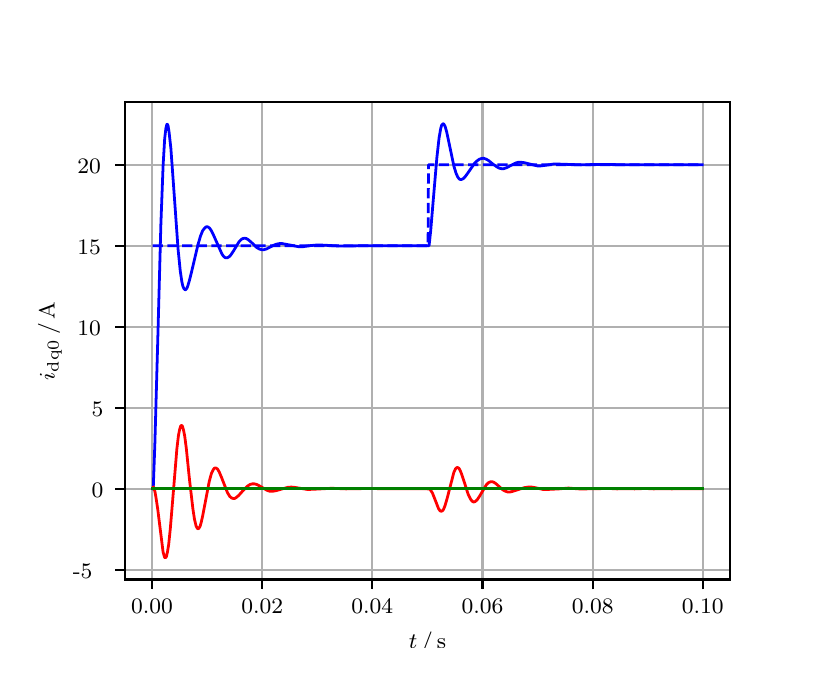 \begingroup%
\makeatletter%
\begin{pgfpicture}%
\pgfpathrectangle{\pgfpointorigin}{\pgfqpoint{3.9in}{3.1in}}%
\pgfusepath{use as bounding box, clip}%
\begin{pgfscope}%
\pgfsetbuttcap%
\pgfsetmiterjoin%
\definecolor{currentfill}{rgb}{1.0,1.0,1.0}%
\pgfsetfillcolor{currentfill}%
\pgfsetlinewidth{0.0pt}%
\definecolor{currentstroke}{rgb}{1.0,1.0,1.0}%
\pgfsetstrokecolor{currentstroke}%
\pgfsetdash{}{0pt}%
\pgfpathmoveto{\pgfqpoint{0.0in}{0.0in}}%
\pgfpathlineto{\pgfqpoint{3.9in}{0.0in}}%
\pgfpathlineto{\pgfqpoint{3.9in}{3.1in}}%
\pgfpathlineto{\pgfqpoint{0.0in}{3.1in}}%
\pgfpathclose%
\pgfusepath{fill}%
\end{pgfscope}%
\begin{pgfscope}%
\pgfsetbuttcap%
\pgfsetmiterjoin%
\definecolor{currentfill}{rgb}{1.0,1.0,1.0}%
\pgfsetfillcolor{currentfill}%
\pgfsetlinewidth{0.0pt}%
\definecolor{currentstroke}{rgb}{0.0,0.0,0.0}%
\pgfsetstrokecolor{currentstroke}%
\pgfsetstrokeopacity{0.0}%
\pgfsetdash{}{0pt}%
\pgfpathmoveto{\pgfqpoint{0.487in}{0.341in}}%
\pgfpathlineto{\pgfqpoint{3.51in}{0.341in}}%
\pgfpathlineto{\pgfqpoint{3.51in}{2.728in}}%
\pgfpathlineto{\pgfqpoint{0.487in}{2.728in}}%
\pgfpathclose%
\pgfusepath{fill}%
\end{pgfscope}%
\begin{pgfscope}%
\pgfpathrectangle{\pgfqpoint{0.487in}{0.341in}}{\pgfqpoint{3.022in}{2.387in}}%
\pgfusepath{clip}%
\pgfsetrectcap%
\pgfsetroundjoin%
\pgfsetlinewidth{0.803pt}%
\definecolor{currentstroke}{rgb}{0.69,0.69,0.69}%
\pgfsetstrokecolor{currentstroke}%
\pgfsetdash{}{0pt}%
\pgfpathmoveto{\pgfqpoint{0.622in}{0.341in}}%
\pgfpathlineto{\pgfqpoint{0.622in}{2.728in}}%
\pgfusepath{stroke}%
\end{pgfscope}%
\begin{pgfscope}%
\pgfsetbuttcap%
\pgfsetroundjoin%
\definecolor{currentfill}{rgb}{0.0,0.0,0.0}%
\pgfsetfillcolor{currentfill}%
\pgfsetlinewidth{0.803pt}%
\definecolor{currentstroke}{rgb}{0.0,0.0,0.0}%
\pgfsetstrokecolor{currentstroke}%
\pgfsetdash{}{0pt}%
\pgfsys@defobject{currentmarker}{\pgfqpoint{0.0in}{-0.049in}}{\pgfqpoint{0.0in}{0.0in}}{%
\pgfpathmoveto{\pgfqpoint{0.0in}{0.0in}}%
\pgfpathlineto{\pgfqpoint{0.0in}{-0.049in}}%
\pgfusepath{stroke,fill}%
}%
\begin{pgfscope}%
\pgfsys@transformshift{0.622in}{0.341in}%
\pgfsys@useobject{currentmarker}{}%
\end{pgfscope}%
\end{pgfscope}%
\begin{pgfscope}%
\definecolor{textcolor}{rgb}{0.0,0.0,0.0}%
\pgfsetstrokecolor{textcolor}%
\pgfsetfillcolor{textcolor}%
\pgftext[x=0.622in,y=0.244in,,top]{\color{textcolor}\rmfamily\fontsize{8.0}{9.6}\selectfont 0.00}%
\end{pgfscope}%
\begin{pgfscope}%
\pgfpathrectangle{\pgfqpoint{0.487in}{0.341in}}{\pgfqpoint{3.022in}{2.387in}}%
\pgfusepath{clip}%
\pgfsetrectcap%
\pgfsetroundjoin%
\pgfsetlinewidth{0.803pt}%
\definecolor{currentstroke}{rgb}{0.69,0.69,0.69}%
\pgfsetstrokecolor{currentstroke}%
\pgfsetdash{}{0pt}%
\pgfpathmoveto{\pgfqpoint{1.173in}{0.341in}}%
\pgfpathlineto{\pgfqpoint{1.173in}{2.728in}}%
\pgfusepath{stroke}%
\end{pgfscope}%
\begin{pgfscope}%
\pgfsetbuttcap%
\pgfsetroundjoin%
\definecolor{currentfill}{rgb}{0.0,0.0,0.0}%
\pgfsetfillcolor{currentfill}%
\pgfsetlinewidth{0.803pt}%
\definecolor{currentstroke}{rgb}{0.0,0.0,0.0}%
\pgfsetstrokecolor{currentstroke}%
\pgfsetdash{}{0pt}%
\pgfsys@defobject{currentmarker}{\pgfqpoint{0.0in}{-0.049in}}{\pgfqpoint{0.0in}{0.0in}}{%
\pgfpathmoveto{\pgfqpoint{0.0in}{0.0in}}%
\pgfpathlineto{\pgfqpoint{0.0in}{-0.049in}}%
\pgfusepath{stroke,fill}%
}%
\begin{pgfscope}%
\pgfsys@transformshift{1.173in}{0.341in}%
\pgfsys@useobject{currentmarker}{}%
\end{pgfscope}%
\end{pgfscope}%
\begin{pgfscope}%
\definecolor{textcolor}{rgb}{0.0,0.0,0.0}%
\pgfsetstrokecolor{textcolor}%
\pgfsetfillcolor{textcolor}%
\pgftext[x=1.173in,y=0.244in,,top]{\color{textcolor}\rmfamily\fontsize{8.0}{9.6}\selectfont 0.02}%
\end{pgfscope}%
\begin{pgfscope}%
\pgfpathrectangle{\pgfqpoint{0.487in}{0.341in}}{\pgfqpoint{3.022in}{2.387in}}%
\pgfusepath{clip}%
\pgfsetrectcap%
\pgfsetroundjoin%
\pgfsetlinewidth{0.803pt}%
\definecolor{currentstroke}{rgb}{0.69,0.69,0.69}%
\pgfsetstrokecolor{currentstroke}%
\pgfsetdash{}{0pt}%
\pgfpathmoveto{\pgfqpoint{1.723in}{0.341in}}%
\pgfpathlineto{\pgfqpoint{1.723in}{2.728in}}%
\pgfusepath{stroke}%
\end{pgfscope}%
\begin{pgfscope}%
\pgfsetbuttcap%
\pgfsetroundjoin%
\definecolor{currentfill}{rgb}{0.0,0.0,0.0}%
\pgfsetfillcolor{currentfill}%
\pgfsetlinewidth{0.803pt}%
\definecolor{currentstroke}{rgb}{0.0,0.0,0.0}%
\pgfsetstrokecolor{currentstroke}%
\pgfsetdash{}{0pt}%
\pgfsys@defobject{currentmarker}{\pgfqpoint{0.0in}{-0.049in}}{\pgfqpoint{0.0in}{0.0in}}{%
\pgfpathmoveto{\pgfqpoint{0.0in}{0.0in}}%
\pgfpathlineto{\pgfqpoint{0.0in}{-0.049in}}%
\pgfusepath{stroke,fill}%
}%
\begin{pgfscope}%
\pgfsys@transformshift{1.723in}{0.341in}%
\pgfsys@useobject{currentmarker}{}%
\end{pgfscope}%
\end{pgfscope}%
\begin{pgfscope}%
\definecolor{textcolor}{rgb}{0.0,0.0,0.0}%
\pgfsetstrokecolor{textcolor}%
\pgfsetfillcolor{textcolor}%
\pgftext[x=1.723in,y=0.244in,,top]{\color{textcolor}\rmfamily\fontsize{8.0}{9.6}\selectfont 0.04}%
\end{pgfscope}%
\begin{pgfscope}%
\pgfpathrectangle{\pgfqpoint{0.487in}{0.341in}}{\pgfqpoint{3.022in}{2.387in}}%
\pgfusepath{clip}%
\pgfsetrectcap%
\pgfsetroundjoin%
\pgfsetlinewidth{0.803pt}%
\definecolor{currentstroke}{rgb}{0.69,0.69,0.69}%
\pgfsetstrokecolor{currentstroke}%
\pgfsetdash{}{0pt}%
\pgfpathmoveto{\pgfqpoint{2.274in}{0.341in}}%
\pgfpathlineto{\pgfqpoint{2.274in}{2.728in}}%
\pgfusepath{stroke}%
\end{pgfscope}%
\begin{pgfscope}%
\pgfsetbuttcap%
\pgfsetroundjoin%
\definecolor{currentfill}{rgb}{0.0,0.0,0.0}%
\pgfsetfillcolor{currentfill}%
\pgfsetlinewidth{0.803pt}%
\definecolor{currentstroke}{rgb}{0.0,0.0,0.0}%
\pgfsetstrokecolor{currentstroke}%
\pgfsetdash{}{0pt}%
\pgfsys@defobject{currentmarker}{\pgfqpoint{0.0in}{-0.049in}}{\pgfqpoint{0.0in}{0.0in}}{%
\pgfpathmoveto{\pgfqpoint{0.0in}{0.0in}}%
\pgfpathlineto{\pgfqpoint{0.0in}{-0.049in}}%
\pgfusepath{stroke,fill}%
}%
\begin{pgfscope}%
\pgfsys@transformshift{2.274in}{0.341in}%
\pgfsys@useobject{currentmarker}{}%
\end{pgfscope}%
\end{pgfscope}%
\begin{pgfscope}%
\definecolor{textcolor}{rgb}{0.0,0.0,0.0}%
\pgfsetstrokecolor{textcolor}%
\pgfsetfillcolor{textcolor}%
\pgftext[x=2.274in,y=0.244in,,top]{\color{textcolor}\rmfamily\fontsize{8.0}{9.6}\selectfont 0.06}%
\end{pgfscope}%
\begin{pgfscope}%
\pgfpathrectangle{\pgfqpoint{0.487in}{0.341in}}{\pgfqpoint{3.022in}{2.387in}}%
\pgfusepath{clip}%
\pgfsetrectcap%
\pgfsetroundjoin%
\pgfsetlinewidth{0.803pt}%
\definecolor{currentstroke}{rgb}{0.69,0.69,0.69}%
\pgfsetstrokecolor{currentstroke}%
\pgfsetdash{}{0pt}%
\pgfpathmoveto{\pgfqpoint{2.825in}{0.341in}}%
\pgfpathlineto{\pgfqpoint{2.825in}{2.728in}}%
\pgfusepath{stroke}%
\end{pgfscope}%
\begin{pgfscope}%
\pgfsetbuttcap%
\pgfsetroundjoin%
\definecolor{currentfill}{rgb}{0.0,0.0,0.0}%
\pgfsetfillcolor{currentfill}%
\pgfsetlinewidth{0.803pt}%
\definecolor{currentstroke}{rgb}{0.0,0.0,0.0}%
\pgfsetstrokecolor{currentstroke}%
\pgfsetdash{}{0pt}%
\pgfsys@defobject{currentmarker}{\pgfqpoint{0.0in}{-0.049in}}{\pgfqpoint{0.0in}{0.0in}}{%
\pgfpathmoveto{\pgfqpoint{0.0in}{0.0in}}%
\pgfpathlineto{\pgfqpoint{0.0in}{-0.049in}}%
\pgfusepath{stroke,fill}%
}%
\begin{pgfscope}%
\pgfsys@transformshift{2.825in}{0.341in}%
\pgfsys@useobject{currentmarker}{}%
\end{pgfscope}%
\end{pgfscope}%
\begin{pgfscope}%
\definecolor{textcolor}{rgb}{0.0,0.0,0.0}%
\pgfsetstrokecolor{textcolor}%
\pgfsetfillcolor{textcolor}%
\pgftext[x=2.825in,y=0.244in,,top]{\color{textcolor}\rmfamily\fontsize{8.0}{9.6}\selectfont 0.08}%
\end{pgfscope}%
\begin{pgfscope}%
\pgfpathrectangle{\pgfqpoint{0.487in}{0.341in}}{\pgfqpoint{3.022in}{2.387in}}%
\pgfusepath{clip}%
\pgfsetrectcap%
\pgfsetroundjoin%
\pgfsetlinewidth{0.803pt}%
\definecolor{currentstroke}{rgb}{0.69,0.69,0.69}%
\pgfsetstrokecolor{currentstroke}%
\pgfsetdash{}{0pt}%
\pgfpathmoveto{\pgfqpoint{3.375in}{0.341in}}%
\pgfpathlineto{\pgfqpoint{3.375in}{2.728in}}%
\pgfusepath{stroke}%
\end{pgfscope}%
\begin{pgfscope}%
\pgfsetbuttcap%
\pgfsetroundjoin%
\definecolor{currentfill}{rgb}{0.0,0.0,0.0}%
\pgfsetfillcolor{currentfill}%
\pgfsetlinewidth{0.803pt}%
\definecolor{currentstroke}{rgb}{0.0,0.0,0.0}%
\pgfsetstrokecolor{currentstroke}%
\pgfsetdash{}{0pt}%
\pgfsys@defobject{currentmarker}{\pgfqpoint{0.0in}{-0.049in}}{\pgfqpoint{0.0in}{0.0in}}{%
\pgfpathmoveto{\pgfqpoint{0.0in}{0.0in}}%
\pgfpathlineto{\pgfqpoint{0.0in}{-0.049in}}%
\pgfusepath{stroke,fill}%
}%
\begin{pgfscope}%
\pgfsys@transformshift{3.375in}{0.341in}%
\pgfsys@useobject{currentmarker}{}%
\end{pgfscope}%
\end{pgfscope}%
\begin{pgfscope}%
\definecolor{textcolor}{rgb}{0.0,0.0,0.0}%
\pgfsetstrokecolor{textcolor}%
\pgfsetfillcolor{textcolor}%
\pgftext[x=3.375in,y=0.244in,,top]{\color{textcolor}\rmfamily\fontsize{8.0}{9.6}\selectfont 0.10}%
\end{pgfscope}%
\begin{pgfscope}%
\definecolor{textcolor}{rgb}{0.0,0.0,0.0}%
\pgfsetstrokecolor{textcolor}%
\pgfsetfillcolor{textcolor}%
\pgftext[x=1.999in,y=0.081in,,top]{\color{textcolor}\rmfamily\fontsize{8.0}{9.6}\selectfont \(\displaystyle t\,/\,\mathrm{s}\)}%
\end{pgfscope}%
\begin{pgfscope}%
\pgfpathrectangle{\pgfqpoint{0.487in}{0.341in}}{\pgfqpoint{3.022in}{2.387in}}%
\pgfusepath{clip}%
\pgfsetrectcap%
\pgfsetroundjoin%
\pgfsetlinewidth{0.803pt}%
\definecolor{currentstroke}{rgb}{0.69,0.69,0.69}%
\pgfsetstrokecolor{currentstroke}%
\pgfsetdash{}{0pt}%
\pgfpathmoveto{\pgfqpoint{0.487in}{0.39in}}%
\pgfpathlineto{\pgfqpoint{3.51in}{0.39in}}%
\pgfusepath{stroke}%
\end{pgfscope}%
\begin{pgfscope}%
\pgfsetbuttcap%
\pgfsetroundjoin%
\definecolor{currentfill}{rgb}{0.0,0.0,0.0}%
\pgfsetfillcolor{currentfill}%
\pgfsetlinewidth{0.803pt}%
\definecolor{currentstroke}{rgb}{0.0,0.0,0.0}%
\pgfsetstrokecolor{currentstroke}%
\pgfsetdash{}{0pt}%
\pgfsys@defobject{currentmarker}{\pgfqpoint{-0.049in}{0.0in}}{\pgfqpoint{-0.0in}{0.0in}}{%
\pgfpathmoveto{\pgfqpoint{-0.0in}{0.0in}}%
\pgfpathlineto{\pgfqpoint{-0.049in}{0.0in}}%
\pgfusepath{stroke,fill}%
}%
\begin{pgfscope}%
\pgfsys@transformshift{0.487in}{0.39in}%
\pgfsys@useobject{currentmarker}{}%
\end{pgfscope}%
\end{pgfscope}%
\begin{pgfscope}%
\definecolor{textcolor}{rgb}{0.0,0.0,0.0}%
\pgfsetstrokecolor{textcolor}%
\pgfsetfillcolor{textcolor}%
\pgftext[x=0.226in, y=0.348in, left, base]{\color{textcolor}\rmfamily\fontsize{8.0}{9.6}\selectfont −5}%
\end{pgfscope}%
\begin{pgfscope}%
\pgfpathrectangle{\pgfqpoint{0.487in}{0.341in}}{\pgfqpoint{3.022in}{2.387in}}%
\pgfusepath{clip}%
\pgfsetrectcap%
\pgfsetroundjoin%
\pgfsetlinewidth{0.803pt}%
\definecolor{currentstroke}{rgb}{0.69,0.69,0.69}%
\pgfsetstrokecolor{currentstroke}%
\pgfsetdash{}{0pt}%
\pgfpathmoveto{\pgfqpoint{0.487in}{0.795in}}%
\pgfpathlineto{\pgfqpoint{3.51in}{0.795in}}%
\pgfusepath{stroke}%
\end{pgfscope}%
\begin{pgfscope}%
\pgfsetbuttcap%
\pgfsetroundjoin%
\definecolor{currentfill}{rgb}{0.0,0.0,0.0}%
\pgfsetfillcolor{currentfill}%
\pgfsetlinewidth{0.803pt}%
\definecolor{currentstroke}{rgb}{0.0,0.0,0.0}%
\pgfsetstrokecolor{currentstroke}%
\pgfsetdash{}{0pt}%
\pgfsys@defobject{currentmarker}{\pgfqpoint{-0.049in}{0.0in}}{\pgfqpoint{-0.0in}{0.0in}}{%
\pgfpathmoveto{\pgfqpoint{-0.0in}{0.0in}}%
\pgfpathlineto{\pgfqpoint{-0.049in}{0.0in}}%
\pgfusepath{stroke,fill}%
}%
\begin{pgfscope}%
\pgfsys@transformshift{0.487in}{0.795in}%
\pgfsys@useobject{currentmarker}{}%
\end{pgfscope}%
\end{pgfscope}%
\begin{pgfscope}%
\definecolor{textcolor}{rgb}{0.0,0.0,0.0}%
\pgfsetstrokecolor{textcolor}%
\pgfsetfillcolor{textcolor}%
\pgftext[x=0.32in, y=0.753in, left, base]{\color{textcolor}\rmfamily\fontsize{8.0}{9.6}\selectfont 0}%
\end{pgfscope}%
\begin{pgfscope}%
\pgfpathrectangle{\pgfqpoint{0.487in}{0.341in}}{\pgfqpoint{3.022in}{2.387in}}%
\pgfusepath{clip}%
\pgfsetrectcap%
\pgfsetroundjoin%
\pgfsetlinewidth{0.803pt}%
\definecolor{currentstroke}{rgb}{0.69,0.69,0.69}%
\pgfsetstrokecolor{currentstroke}%
\pgfsetdash{}{0pt}%
\pgfpathmoveto{\pgfqpoint{0.487in}{1.2in}}%
\pgfpathlineto{\pgfqpoint{3.51in}{1.2in}}%
\pgfusepath{stroke}%
\end{pgfscope}%
\begin{pgfscope}%
\pgfsetbuttcap%
\pgfsetroundjoin%
\definecolor{currentfill}{rgb}{0.0,0.0,0.0}%
\pgfsetfillcolor{currentfill}%
\pgfsetlinewidth{0.803pt}%
\definecolor{currentstroke}{rgb}{0.0,0.0,0.0}%
\pgfsetstrokecolor{currentstroke}%
\pgfsetdash{}{0pt}%
\pgfsys@defobject{currentmarker}{\pgfqpoint{-0.049in}{0.0in}}{\pgfqpoint{-0.0in}{0.0in}}{%
\pgfpathmoveto{\pgfqpoint{-0.0in}{0.0in}}%
\pgfpathlineto{\pgfqpoint{-0.049in}{0.0in}}%
\pgfusepath{stroke,fill}%
}%
\begin{pgfscope}%
\pgfsys@transformshift{0.487in}{1.2in}%
\pgfsys@useobject{currentmarker}{}%
\end{pgfscope}%
\end{pgfscope}%
\begin{pgfscope}%
\definecolor{textcolor}{rgb}{0.0,0.0,0.0}%
\pgfsetstrokecolor{textcolor}%
\pgfsetfillcolor{textcolor}%
\pgftext[x=0.32in, y=1.158in, left, base]{\color{textcolor}\rmfamily\fontsize{8.0}{9.6}\selectfont 5}%
\end{pgfscope}%
\begin{pgfscope}%
\pgfpathrectangle{\pgfqpoint{0.487in}{0.341in}}{\pgfqpoint{3.022in}{2.387in}}%
\pgfusepath{clip}%
\pgfsetrectcap%
\pgfsetroundjoin%
\pgfsetlinewidth{0.803pt}%
\definecolor{currentstroke}{rgb}{0.69,0.69,0.69}%
\pgfsetstrokecolor{currentstroke}%
\pgfsetdash{}{0pt}%
\pgfpathmoveto{\pgfqpoint{0.487in}{1.605in}}%
\pgfpathlineto{\pgfqpoint{3.51in}{1.605in}}%
\pgfusepath{stroke}%
\end{pgfscope}%
\begin{pgfscope}%
\pgfsetbuttcap%
\pgfsetroundjoin%
\definecolor{currentfill}{rgb}{0.0,0.0,0.0}%
\pgfsetfillcolor{currentfill}%
\pgfsetlinewidth{0.803pt}%
\definecolor{currentstroke}{rgb}{0.0,0.0,0.0}%
\pgfsetstrokecolor{currentstroke}%
\pgfsetdash{}{0pt}%
\pgfsys@defobject{currentmarker}{\pgfqpoint{-0.049in}{0.0in}}{\pgfqpoint{-0.0in}{0.0in}}{%
\pgfpathmoveto{\pgfqpoint{-0.0in}{0.0in}}%
\pgfpathlineto{\pgfqpoint{-0.049in}{0.0in}}%
\pgfusepath{stroke,fill}%
}%
\begin{pgfscope}%
\pgfsys@transformshift{0.487in}{1.605in}%
\pgfsys@useobject{currentmarker}{}%
\end{pgfscope}%
\end{pgfscope}%
\begin{pgfscope}%
\definecolor{textcolor}{rgb}{0.0,0.0,0.0}%
\pgfsetstrokecolor{textcolor}%
\pgfsetfillcolor{textcolor}%
\pgftext[x=0.249in, y=1.563in, left, base]{\color{textcolor}\rmfamily\fontsize{8.0}{9.6}\selectfont 10}%
\end{pgfscope}%
\begin{pgfscope}%
\pgfpathrectangle{\pgfqpoint{0.487in}{0.341in}}{\pgfqpoint{3.022in}{2.387in}}%
\pgfusepath{clip}%
\pgfsetrectcap%
\pgfsetroundjoin%
\pgfsetlinewidth{0.803pt}%
\definecolor{currentstroke}{rgb}{0.69,0.69,0.69}%
\pgfsetstrokecolor{currentstroke}%
\pgfsetdash{}{0pt}%
\pgfpathmoveto{\pgfqpoint{0.487in}{2.01in}}%
\pgfpathlineto{\pgfqpoint{3.51in}{2.01in}}%
\pgfusepath{stroke}%
\end{pgfscope}%
\begin{pgfscope}%
\pgfsetbuttcap%
\pgfsetroundjoin%
\definecolor{currentfill}{rgb}{0.0,0.0,0.0}%
\pgfsetfillcolor{currentfill}%
\pgfsetlinewidth{0.803pt}%
\definecolor{currentstroke}{rgb}{0.0,0.0,0.0}%
\pgfsetstrokecolor{currentstroke}%
\pgfsetdash{}{0pt}%
\pgfsys@defobject{currentmarker}{\pgfqpoint{-0.049in}{0.0in}}{\pgfqpoint{-0.0in}{0.0in}}{%
\pgfpathmoveto{\pgfqpoint{-0.0in}{0.0in}}%
\pgfpathlineto{\pgfqpoint{-0.049in}{0.0in}}%
\pgfusepath{stroke,fill}%
}%
\begin{pgfscope}%
\pgfsys@transformshift{0.487in}{2.01in}%
\pgfsys@useobject{currentmarker}{}%
\end{pgfscope}%
\end{pgfscope}%
\begin{pgfscope}%
\definecolor{textcolor}{rgb}{0.0,0.0,0.0}%
\pgfsetstrokecolor{textcolor}%
\pgfsetfillcolor{textcolor}%
\pgftext[x=0.249in, y=1.968in, left, base]{\color{textcolor}\rmfamily\fontsize{8.0}{9.6}\selectfont 15}%
\end{pgfscope}%
\begin{pgfscope}%
\pgfpathrectangle{\pgfqpoint{0.487in}{0.341in}}{\pgfqpoint{3.022in}{2.387in}}%
\pgfusepath{clip}%
\pgfsetrectcap%
\pgfsetroundjoin%
\pgfsetlinewidth{0.803pt}%
\definecolor{currentstroke}{rgb}{0.69,0.69,0.69}%
\pgfsetstrokecolor{currentstroke}%
\pgfsetdash{}{0pt}%
\pgfpathmoveto{\pgfqpoint{0.487in}{2.415in}}%
\pgfpathlineto{\pgfqpoint{3.51in}{2.415in}}%
\pgfusepath{stroke}%
\end{pgfscope}%
\begin{pgfscope}%
\pgfsetbuttcap%
\pgfsetroundjoin%
\definecolor{currentfill}{rgb}{0.0,0.0,0.0}%
\pgfsetfillcolor{currentfill}%
\pgfsetlinewidth{0.803pt}%
\definecolor{currentstroke}{rgb}{0.0,0.0,0.0}%
\pgfsetstrokecolor{currentstroke}%
\pgfsetdash{}{0pt}%
\pgfsys@defobject{currentmarker}{\pgfqpoint{-0.049in}{0.0in}}{\pgfqpoint{-0.0in}{0.0in}}{%
\pgfpathmoveto{\pgfqpoint{-0.0in}{0.0in}}%
\pgfpathlineto{\pgfqpoint{-0.049in}{0.0in}}%
\pgfusepath{stroke,fill}%
}%
\begin{pgfscope}%
\pgfsys@transformshift{0.487in}{2.415in}%
\pgfsys@useobject{currentmarker}{}%
\end{pgfscope}%
\end{pgfscope}%
\begin{pgfscope}%
\definecolor{textcolor}{rgb}{0.0,0.0,0.0}%
\pgfsetstrokecolor{textcolor}%
\pgfsetfillcolor{textcolor}%
\pgftext[x=0.249in, y=2.373in, left, base]{\color{textcolor}\rmfamily\fontsize{8.0}{9.6}\selectfont 20}%
\end{pgfscope}%
\begin{pgfscope}%
\definecolor{textcolor}{rgb}{0.0,0.0,0.0}%
\pgfsetstrokecolor{textcolor}%
\pgfsetfillcolor{textcolor}%
\pgftext[x=0.171in,y=1.534in,,bottom,rotate=90.0]{\color{textcolor}\rmfamily\fontsize{8.0}{9.6}\selectfont \(\displaystyle i_{\mathrm{dq0}}\,/\,\mathrm{A}\)}%
\end{pgfscope}%
\begin{pgfscope}%
\pgfpathrectangle{\pgfqpoint{0.487in}{0.341in}}{\pgfqpoint{3.022in}{2.387in}}%
\pgfusepath{clip}%
\pgfsetrectcap%
\pgfsetroundjoin%
\pgfsetlinewidth{1.004pt}%
\definecolor{currentstroke}{rgb}{0.0,0.0,1.0}%
\pgfsetstrokecolor{currentstroke}%
\pgfsetdash{}{0pt}%
\pgfpathmoveto{\pgfqpoint{0.625in}{0.795in}}%
\pgfpathlineto{\pgfqpoint{0.628in}{0.8in}}%
\pgfpathlineto{\pgfqpoint{0.636in}{1.022in}}%
\pgfpathlineto{\pgfqpoint{0.65in}{1.522in}}%
\pgfpathlineto{\pgfqpoint{0.666in}{2.117in}}%
\pgfpathlineto{\pgfqpoint{0.677in}{2.408in}}%
\pgfpathlineto{\pgfqpoint{0.685in}{2.545in}}%
\pgfpathlineto{\pgfqpoint{0.691in}{2.596in}}%
\pgfpathlineto{\pgfqpoint{0.696in}{2.617in}}%
\pgfpathlineto{\pgfqpoint{0.699in}{2.616in}}%
\pgfpathlineto{\pgfqpoint{0.702in}{2.609in}}%
\pgfpathlineto{\pgfqpoint{0.707in}{2.578in}}%
\pgfpathlineto{\pgfqpoint{0.716in}{2.496in}}%
\pgfpathlineto{\pgfqpoint{0.727in}{2.344in}}%
\pgfpathlineto{\pgfqpoint{0.752in}{1.992in}}%
\pgfpathlineto{\pgfqpoint{0.763in}{1.883in}}%
\pgfpathlineto{\pgfqpoint{0.771in}{1.829in}}%
\pgfpathlineto{\pgfqpoint{0.776in}{1.807in}}%
\pgfpathlineto{\pgfqpoint{0.782in}{1.794in}}%
\pgfpathlineto{\pgfqpoint{0.787in}{1.79in}}%
\pgfpathlineto{\pgfqpoint{0.79in}{1.79in}}%
\pgfpathlineto{\pgfqpoint{0.796in}{1.797in}}%
\pgfpathlineto{\pgfqpoint{0.801in}{1.81in}}%
\pgfpathlineto{\pgfqpoint{0.809in}{1.837in}}%
\pgfpathlineto{\pgfqpoint{0.823in}{1.894in}}%
\pgfpathlineto{\pgfqpoint{0.851in}{2.013in}}%
\pgfpathlineto{\pgfqpoint{0.864in}{2.058in}}%
\pgfpathlineto{\pgfqpoint{0.875in}{2.085in}}%
\pgfpathlineto{\pgfqpoint{0.884in}{2.097in}}%
\pgfpathlineto{\pgfqpoint{0.892in}{2.104in}}%
\pgfpathlineto{\pgfqpoint{0.897in}{2.105in}}%
\pgfpathlineto{\pgfqpoint{0.903in}{2.103in}}%
\pgfpathlineto{\pgfqpoint{0.911in}{2.096in}}%
\pgfpathlineto{\pgfqpoint{0.919in}{2.084in}}%
\pgfpathlineto{\pgfqpoint{0.93in}{2.061in}}%
\pgfpathlineto{\pgfqpoint{0.972in}{1.967in}}%
\pgfpathlineto{\pgfqpoint{0.98in}{1.956in}}%
\pgfpathlineto{\pgfqpoint{0.988in}{1.95in}}%
\pgfpathlineto{\pgfqpoint{0.994in}{1.949in}}%
\pgfpathlineto{\pgfqpoint{0.999in}{1.95in}}%
\pgfpathlineto{\pgfqpoint{1.008in}{1.955in}}%
\pgfpathlineto{\pgfqpoint{1.016in}{1.964in}}%
\pgfpathlineto{\pgfqpoint{1.03in}{1.985in}}%
\pgfpathlineto{\pgfqpoint{1.057in}{2.03in}}%
\pgfpathlineto{\pgfqpoint{1.068in}{2.041in}}%
\pgfpathlineto{\pgfqpoint{1.076in}{2.046in}}%
\pgfpathlineto{\pgfqpoint{1.085in}{2.047in}}%
\pgfpathlineto{\pgfqpoint{1.093in}{2.046in}}%
\pgfpathlineto{\pgfqpoint{1.104in}{2.039in}}%
\pgfpathlineto{\pgfqpoint{1.118in}{2.027in}}%
\pgfpathlineto{\pgfqpoint{1.145in}{2.001in}}%
\pgfpathlineto{\pgfqpoint{1.159in}{1.993in}}%
\pgfpathlineto{\pgfqpoint{1.17in}{1.99in}}%
\pgfpathlineto{\pgfqpoint{1.181in}{1.99in}}%
\pgfpathlineto{\pgfqpoint{1.195in}{1.994in}}%
\pgfpathlineto{\pgfqpoint{1.214in}{2.004in}}%
\pgfpathlineto{\pgfqpoint{1.239in}{2.016in}}%
\pgfpathlineto{\pgfqpoint{1.255in}{2.02in}}%
\pgfpathlineto{\pgfqpoint{1.269in}{2.021in}}%
\pgfpathlineto{\pgfqpoint{1.286in}{2.018in}}%
\pgfpathlineto{\pgfqpoint{1.354in}{2.005in}}%
\pgfpathlineto{\pgfqpoint{1.377in}{2.005in}}%
\pgfpathlineto{\pgfqpoint{1.41in}{2.01in}}%
\pgfpathlineto{\pgfqpoint{1.443in}{2.013in}}%
\pgfpathlineto{\pgfqpoint{1.47in}{2.013in}}%
\pgfpathlineto{\pgfqpoint{1.561in}{2.008in}}%
\pgfpathlineto{\pgfqpoint{1.715in}{2.01in}}%
\pgfpathlineto{\pgfqpoint{1.795in}{2.01in}}%
\pgfpathlineto{\pgfqpoint{1.889in}{2.01in}}%
\pgfpathlineto{\pgfqpoint{2.007in}{2.01in}}%
\pgfpathlineto{\pgfqpoint{2.015in}{2.084in}}%
\pgfpathlineto{\pgfqpoint{2.029in}{2.251in}}%
\pgfpathlineto{\pgfqpoint{2.046in}{2.451in}}%
\pgfpathlineto{\pgfqpoint{2.057in}{2.549in}}%
\pgfpathlineto{\pgfqpoint{2.065in}{2.595in}}%
\pgfpathlineto{\pgfqpoint{2.07in}{2.613in}}%
\pgfpathlineto{\pgfqpoint{2.076in}{2.619in}}%
\pgfpathlineto{\pgfqpoint{2.079in}{2.619in}}%
\pgfpathlineto{\pgfqpoint{2.081in}{2.617in}}%
\pgfpathlineto{\pgfqpoint{2.087in}{2.607in}}%
\pgfpathlineto{\pgfqpoint{2.095in}{2.579in}}%
\pgfpathlineto{\pgfqpoint{2.106in}{2.527in}}%
\pgfpathlineto{\pgfqpoint{2.131in}{2.408in}}%
\pgfpathlineto{\pgfqpoint{2.142in}{2.372in}}%
\pgfpathlineto{\pgfqpoint{2.15in}{2.354in}}%
\pgfpathlineto{\pgfqpoint{2.158in}{2.343in}}%
\pgfpathlineto{\pgfqpoint{2.164in}{2.341in}}%
\pgfpathlineto{\pgfqpoint{2.169in}{2.341in}}%
\pgfpathlineto{\pgfqpoint{2.178in}{2.345in}}%
\pgfpathlineto{\pgfqpoint{2.186in}{2.353in}}%
\pgfpathlineto{\pgfqpoint{2.2in}{2.372in}}%
\pgfpathlineto{\pgfqpoint{2.233in}{2.42in}}%
\pgfpathlineto{\pgfqpoint{2.247in}{2.434in}}%
\pgfpathlineto{\pgfqpoint{2.258in}{2.442in}}%
\pgfpathlineto{\pgfqpoint{2.269in}{2.446in}}%
\pgfpathlineto{\pgfqpoint{2.28in}{2.447in}}%
\pgfpathlineto{\pgfqpoint{2.291in}{2.443in}}%
\pgfpathlineto{\pgfqpoint{2.304in}{2.436in}}%
\pgfpathlineto{\pgfqpoint{2.326in}{2.418in}}%
\pgfpathlineto{\pgfqpoint{2.346in}{2.404in}}%
\pgfpathlineto{\pgfqpoint{2.359in}{2.397in}}%
\pgfpathlineto{\pgfqpoint{2.37in}{2.395in}}%
\pgfpathlineto{\pgfqpoint{2.381in}{2.395in}}%
\pgfpathlineto{\pgfqpoint{2.395in}{2.4in}}%
\pgfpathlineto{\pgfqpoint{2.414in}{2.41in}}%
\pgfpathlineto{\pgfqpoint{2.439in}{2.423in}}%
\pgfpathlineto{\pgfqpoint{2.453in}{2.427in}}%
\pgfpathlineto{\pgfqpoint{2.467in}{2.427in}}%
\pgfpathlineto{\pgfqpoint{2.483in}{2.425in}}%
\pgfpathlineto{\pgfqpoint{2.547in}{2.409in}}%
\pgfpathlineto{\pgfqpoint{2.566in}{2.409in}}%
\pgfpathlineto{\pgfqpoint{2.591in}{2.412in}}%
\pgfpathlineto{\pgfqpoint{2.629in}{2.418in}}%
\pgfpathlineto{\pgfqpoint{2.654in}{2.418in}}%
\pgfpathlineto{\pgfqpoint{2.767in}{2.414in}}%
\pgfpathlineto{\pgfqpoint{2.844in}{2.416in}}%
\pgfpathlineto{\pgfqpoint{2.957in}{2.415in}}%
\pgfpathlineto{\pgfqpoint{3.05in}{2.415in}}%
\pgfpathlineto{\pgfqpoint{3.373in}{2.415in}}%
\pgfpathlineto{\pgfqpoint{3.373in}{2.415in}}%
\pgfusepath{stroke}%
\end{pgfscope}%
\begin{pgfscope}%
\pgfpathrectangle{\pgfqpoint{0.487in}{0.341in}}{\pgfqpoint{3.022in}{2.387in}}%
\pgfusepath{clip}%
\pgfsetrectcap%
\pgfsetroundjoin%
\pgfsetlinewidth{1.004pt}%
\definecolor{currentstroke}{rgb}{1.0,0.0,0.0}%
\pgfsetstrokecolor{currentstroke}%
\pgfsetdash{}{0pt}%
\pgfpathmoveto{\pgfqpoint{0.625in}{0.795in}}%
\pgfpathlineto{\pgfqpoint{0.628in}{0.804in}}%
\pgfpathlineto{\pgfqpoint{0.63in}{0.8in}}%
\pgfpathlineto{\pgfqpoint{0.636in}{0.782in}}%
\pgfpathlineto{\pgfqpoint{0.641in}{0.754in}}%
\pgfpathlineto{\pgfqpoint{0.65in}{0.695in}}%
\pgfpathlineto{\pgfqpoint{0.677in}{0.478in}}%
\pgfpathlineto{\pgfqpoint{0.683in}{0.457in}}%
\pgfpathlineto{\pgfqpoint{0.685in}{0.451in}}%
\pgfpathlineto{\pgfqpoint{0.688in}{0.45in}}%
\pgfpathlineto{\pgfqpoint{0.691in}{0.451in}}%
\pgfpathlineto{\pgfqpoint{0.694in}{0.457in}}%
\pgfpathlineto{\pgfqpoint{0.699in}{0.479in}}%
\pgfpathlineto{\pgfqpoint{0.705in}{0.516in}}%
\pgfpathlineto{\pgfqpoint{0.713in}{0.593in}}%
\pgfpathlineto{\pgfqpoint{0.727in}{0.762in}}%
\pgfpathlineto{\pgfqpoint{0.746in}{0.994in}}%
\pgfpathlineto{\pgfqpoint{0.754in}{1.062in}}%
\pgfpathlineto{\pgfqpoint{0.76in}{1.092in}}%
\pgfpathlineto{\pgfqpoint{0.765in}{1.108in}}%
\pgfpathlineto{\pgfqpoint{0.768in}{1.111in}}%
\pgfpathlineto{\pgfqpoint{0.771in}{1.111in}}%
\pgfpathlineto{\pgfqpoint{0.774in}{1.106in}}%
\pgfpathlineto{\pgfqpoint{0.779in}{1.089in}}%
\pgfpathlineto{\pgfqpoint{0.785in}{1.059in}}%
\pgfpathlineto{\pgfqpoint{0.793in}{0.998in}}%
\pgfpathlineto{\pgfqpoint{0.809in}{0.841in}}%
\pgfpathlineto{\pgfqpoint{0.826in}{0.695in}}%
\pgfpathlineto{\pgfqpoint{0.834in}{0.642in}}%
\pgfpathlineto{\pgfqpoint{0.842in}{0.609in}}%
\pgfpathlineto{\pgfqpoint{0.848in}{0.597in}}%
\pgfpathlineto{\pgfqpoint{0.851in}{0.595in}}%
\pgfpathlineto{\pgfqpoint{0.853in}{0.595in}}%
\pgfpathlineto{\pgfqpoint{0.856in}{0.597in}}%
\pgfpathlineto{\pgfqpoint{0.862in}{0.607in}}%
\pgfpathlineto{\pgfqpoint{0.867in}{0.624in}}%
\pgfpathlineto{\pgfqpoint{0.875in}{0.659in}}%
\pgfpathlineto{\pgfqpoint{0.892in}{0.748in}}%
\pgfpathlineto{\pgfqpoint{0.908in}{0.832in}}%
\pgfpathlineto{\pgfqpoint{0.919in}{0.872in}}%
\pgfpathlineto{\pgfqpoint{0.928in}{0.89in}}%
\pgfpathlineto{\pgfqpoint{0.933in}{0.897in}}%
\pgfpathlineto{\pgfqpoint{0.939in}{0.899in}}%
\pgfpathlineto{\pgfqpoint{0.944in}{0.897in}}%
\pgfpathlineto{\pgfqpoint{0.95in}{0.892in}}%
\pgfpathlineto{\pgfqpoint{0.958in}{0.878in}}%
\pgfpathlineto{\pgfqpoint{0.969in}{0.852in}}%
\pgfpathlineto{\pgfqpoint{0.999in}{0.775in}}%
\pgfpathlineto{\pgfqpoint{1.01in}{0.757in}}%
\pgfpathlineto{\pgfqpoint{1.019in}{0.749in}}%
\pgfpathlineto{\pgfqpoint{1.027in}{0.746in}}%
\pgfpathlineto{\pgfqpoint{1.035in}{0.746in}}%
\pgfpathlineto{\pgfqpoint{1.043in}{0.751in}}%
\pgfpathlineto{\pgfqpoint{1.054in}{0.76in}}%
\pgfpathlineto{\pgfqpoint{1.079in}{0.788in}}%
\pgfpathlineto{\pgfqpoint{1.098in}{0.807in}}%
\pgfpathlineto{\pgfqpoint{1.112in}{0.816in}}%
\pgfpathlineto{\pgfqpoint{1.123in}{0.819in}}%
\pgfpathlineto{\pgfqpoint{1.134in}{0.819in}}%
\pgfpathlineto{\pgfqpoint{1.145in}{0.816in}}%
\pgfpathlineto{\pgfqpoint{1.159in}{0.809in}}%
\pgfpathlineto{\pgfqpoint{1.198in}{0.786in}}%
\pgfpathlineto{\pgfqpoint{1.211in}{0.782in}}%
\pgfpathlineto{\pgfqpoint{1.225in}{0.782in}}%
\pgfpathlineto{\pgfqpoint{1.242in}{0.785in}}%
\pgfpathlineto{\pgfqpoint{1.277in}{0.795in}}%
\pgfpathlineto{\pgfqpoint{1.302in}{0.802in}}%
\pgfpathlineto{\pgfqpoint{1.319in}{0.803in}}%
\pgfpathlineto{\pgfqpoint{1.338in}{0.801in}}%
\pgfpathlineto{\pgfqpoint{1.399in}{0.791in}}%
\pgfpathlineto{\pgfqpoint{1.429in}{0.792in}}%
\pgfpathlineto{\pgfqpoint{1.52in}{0.797in}}%
\pgfpathlineto{\pgfqpoint{1.591in}{0.794in}}%
\pgfpathlineto{\pgfqpoint{1.71in}{0.796in}}%
\pgfpathlineto{\pgfqpoint{1.765in}{0.795in}}%
\pgfpathlineto{\pgfqpoint{1.812in}{0.795in}}%
\pgfpathlineto{\pgfqpoint{1.845in}{0.795in}}%
\pgfpathlineto{\pgfqpoint{1.897in}{0.795in}}%
\pgfpathlineto{\pgfqpoint{1.941in}{0.795in}}%
\pgfpathlineto{\pgfqpoint{1.99in}{0.795in}}%
\pgfpathlineto{\pgfqpoint{2.01in}{0.793in}}%
\pgfpathlineto{\pgfqpoint{2.015in}{0.787in}}%
\pgfpathlineto{\pgfqpoint{2.024in}{0.773in}}%
\pgfpathlineto{\pgfqpoint{2.035in}{0.745in}}%
\pgfpathlineto{\pgfqpoint{2.054in}{0.696in}}%
\pgfpathlineto{\pgfqpoint{2.062in}{0.684in}}%
\pgfpathlineto{\pgfqpoint{2.068in}{0.682in}}%
\pgfpathlineto{\pgfqpoint{2.073in}{0.684in}}%
\pgfpathlineto{\pgfqpoint{2.079in}{0.691in}}%
\pgfpathlineto{\pgfqpoint{2.087in}{0.711in}}%
\pgfpathlineto{\pgfqpoint{2.098in}{0.749in}}%
\pgfpathlineto{\pgfqpoint{2.131in}{0.877in}}%
\pgfpathlineto{\pgfqpoint{2.139in}{0.894in}}%
\pgfpathlineto{\pgfqpoint{2.145in}{0.9in}}%
\pgfpathlineto{\pgfqpoint{2.15in}{0.901in}}%
\pgfpathlineto{\pgfqpoint{2.156in}{0.897in}}%
\pgfpathlineto{\pgfqpoint{2.161in}{0.889in}}%
\pgfpathlineto{\pgfqpoint{2.169in}{0.87in}}%
\pgfpathlineto{\pgfqpoint{2.183in}{0.828in}}%
\pgfpathlineto{\pgfqpoint{2.202in}{0.768in}}%
\pgfpathlineto{\pgfqpoint{2.214in}{0.743in}}%
\pgfpathlineto{\pgfqpoint{2.222in}{0.733in}}%
\pgfpathlineto{\pgfqpoint{2.227in}{0.729in}}%
\pgfpathlineto{\pgfqpoint{2.233in}{0.729in}}%
\pgfpathlineto{\pgfqpoint{2.238in}{0.731in}}%
\pgfpathlineto{\pgfqpoint{2.247in}{0.739in}}%
\pgfpathlineto{\pgfqpoint{2.258in}{0.755in}}%
\pgfpathlineto{\pgfqpoint{2.293in}{0.814in}}%
\pgfpathlineto{\pgfqpoint{2.304in}{0.825in}}%
\pgfpathlineto{\pgfqpoint{2.313in}{0.829in}}%
\pgfpathlineto{\pgfqpoint{2.321in}{0.83in}}%
\pgfpathlineto{\pgfqpoint{2.329in}{0.828in}}%
\pgfpathlineto{\pgfqpoint{2.34in}{0.821in}}%
\pgfpathlineto{\pgfqpoint{2.357in}{0.806in}}%
\pgfpathlineto{\pgfqpoint{2.376in}{0.789in}}%
\pgfpathlineto{\pgfqpoint{2.387in}{0.783in}}%
\pgfpathlineto{\pgfqpoint{2.398in}{0.779in}}%
\pgfpathlineto{\pgfqpoint{2.409in}{0.778in}}%
\pgfpathlineto{\pgfqpoint{2.423in}{0.781in}}%
\pgfpathlineto{\pgfqpoint{2.448in}{0.789in}}%
\pgfpathlineto{\pgfqpoint{2.483in}{0.8in}}%
\pgfpathlineto{\pgfqpoint{2.503in}{0.803in}}%
\pgfpathlineto{\pgfqpoint{2.519in}{0.803in}}%
\pgfpathlineto{\pgfqpoint{2.538in}{0.8in}}%
\pgfpathlineto{\pgfqpoint{2.577in}{0.791in}}%
\pgfpathlineto{\pgfqpoint{2.599in}{0.791in}}%
\pgfpathlineto{\pgfqpoint{2.657in}{0.794in}}%
\pgfpathlineto{\pgfqpoint{2.704in}{0.798in}}%
\pgfpathlineto{\pgfqpoint{2.728in}{0.796in}}%
\pgfpathlineto{\pgfqpoint{2.756in}{0.794in}}%
\pgfpathlineto{\pgfqpoint{2.794in}{0.794in}}%
\pgfpathlineto{\pgfqpoint{2.907in}{0.796in}}%
\pgfpathlineto{\pgfqpoint{2.946in}{0.794in}}%
\pgfpathlineto{\pgfqpoint{3.004in}{0.795in}}%
\pgfpathlineto{\pgfqpoint{3.034in}{0.794in}}%
\pgfpathlineto{\pgfqpoint{3.089in}{0.796in}}%
\pgfpathlineto{\pgfqpoint{3.13in}{0.794in}}%
\pgfpathlineto{\pgfqpoint{3.183in}{0.795in}}%
\pgfpathlineto{\pgfqpoint{3.221in}{0.794in}}%
\pgfpathlineto{\pgfqpoint{3.271in}{0.795in}}%
\pgfpathlineto{\pgfqpoint{3.318in}{0.795in}}%
\pgfpathlineto{\pgfqpoint{3.362in}{0.795in}}%
\pgfpathlineto{\pgfqpoint{3.373in}{0.795in}}%
\pgfpathlineto{\pgfqpoint{3.373in}{0.795in}}%
\pgfusepath{stroke}%
\end{pgfscope}%
\begin{pgfscope}%
\pgfpathrectangle{\pgfqpoint{0.487in}{0.341in}}{\pgfqpoint{3.022in}{2.387in}}%
\pgfusepath{clip}%
\pgfsetrectcap%
\pgfsetroundjoin%
\pgfsetlinewidth{1.004pt}%
\definecolor{currentstroke}{rgb}{0.0,0.5,0.0}%
\pgfsetstrokecolor{currentstroke}%
\pgfsetdash{}{0pt}%
\pgfpathmoveto{\pgfqpoint{0.625in}{0.795in}}%
\pgfpathlineto{\pgfqpoint{3.373in}{0.795in}}%
\pgfpathlineto{\pgfqpoint{3.373in}{0.795in}}%
\pgfusepath{stroke}%
\end{pgfscope}%
\begin{pgfscope}%
\pgfpathrectangle{\pgfqpoint{0.487in}{0.341in}}{\pgfqpoint{3.022in}{2.387in}}%
\pgfusepath{clip}%
\pgfsetbuttcap%
\pgfsetroundjoin%
\pgfsetlinewidth{1.004pt}%
\definecolor{currentstroke}{rgb}{0.0,0.0,1.0}%
\pgfsetstrokecolor{currentstroke}%
\pgfsetdash{{3.7pt}{1.6pt}}{0.0pt}%
\pgfpathmoveto{\pgfqpoint{0.625in}{2.01in}}%
\pgfpathlineto{\pgfqpoint{2.002in}{2.01in}}%
\pgfpathlineto{\pgfqpoint{2.004in}{2.415in}}%
\pgfpathlineto{\pgfqpoint{3.373in}{2.415in}}%
\pgfpathlineto{\pgfqpoint{3.373in}{2.415in}}%
\pgfusepath{stroke}%
\end{pgfscope}%
\begin{pgfscope}%
\pgfpathrectangle{\pgfqpoint{0.487in}{0.341in}}{\pgfqpoint{3.022in}{2.387in}}%
\pgfusepath{clip}%
\pgfsetbuttcap%
\pgfsetroundjoin%
\pgfsetlinewidth{1.004pt}%
\definecolor{currentstroke}{rgb}{1.0,0.0,0.0}%
\pgfsetstrokecolor{currentstroke}%
\pgfsetdash{{3.7pt}{1.6pt}}{0.0pt}%
\pgfpathmoveto{\pgfqpoint{0.625in}{0.795in}}%
\pgfpathlineto{\pgfqpoint{3.373in}{0.795in}}%
\pgfpathlineto{\pgfqpoint{3.373in}{0.795in}}%
\pgfusepath{stroke}%
\end{pgfscope}%
\begin{pgfscope}%
\pgfpathrectangle{\pgfqpoint{0.487in}{0.341in}}{\pgfqpoint{3.022in}{2.387in}}%
\pgfusepath{clip}%
\pgfsetbuttcap%
\pgfsetroundjoin%
\pgfsetlinewidth{1.004pt}%
\definecolor{currentstroke}{rgb}{0.0,0.5,0.0}%
\pgfsetstrokecolor{currentstroke}%
\pgfsetdash{{3.7pt}{1.6pt}}{0.0pt}%
\pgfpathmoveto{\pgfqpoint{0.625in}{0.795in}}%
\pgfpathlineto{\pgfqpoint{3.373in}{0.795in}}%
\pgfpathlineto{\pgfqpoint{3.373in}{0.795in}}%
\pgfusepath{stroke}%
\end{pgfscope}%
\begin{pgfscope}%
\pgfsetrectcap%
\pgfsetmiterjoin%
\pgfsetlinewidth{0.803pt}%
\definecolor{currentstroke}{rgb}{0.0,0.0,0.0}%
\pgfsetstrokecolor{currentstroke}%
\pgfsetdash{}{0pt}%
\pgfpathmoveto{\pgfqpoint{0.487in}{0.341in}}%
\pgfpathlineto{\pgfqpoint{0.487in}{2.728in}}%
\pgfusepath{stroke}%
\end{pgfscope}%
\begin{pgfscope}%
\pgfsetrectcap%
\pgfsetmiterjoin%
\pgfsetlinewidth{0.803pt}%
\definecolor{currentstroke}{rgb}{0.0,0.0,0.0}%
\pgfsetstrokecolor{currentstroke}%
\pgfsetdash{}{0pt}%
\pgfpathmoveto{\pgfqpoint{3.51in}{0.341in}}%
\pgfpathlineto{\pgfqpoint{3.51in}{2.728in}}%
\pgfusepath{stroke}%
\end{pgfscope}%
\begin{pgfscope}%
\pgfsetrectcap%
\pgfsetmiterjoin%
\pgfsetlinewidth{0.803pt}%
\definecolor{currentstroke}{rgb}{0.0,0.0,0.0}%
\pgfsetstrokecolor{currentstroke}%
\pgfsetdash{}{0pt}%
\pgfpathmoveto{\pgfqpoint{0.487in}{0.341in}}%
\pgfpathlineto{\pgfqpoint{3.51in}{0.341in}}%
\pgfusepath{stroke}%
\end{pgfscope}%
\begin{pgfscope}%
\pgfsetrectcap%
\pgfsetmiterjoin%
\pgfsetlinewidth{0.803pt}%
\definecolor{currentstroke}{rgb}{0.0,0.0,0.0}%
\pgfsetstrokecolor{currentstroke}%
\pgfsetdash{}{0pt}%
\pgfpathmoveto{\pgfqpoint{0.487in}{2.728in}}%
\pgfpathlineto{\pgfqpoint{3.51in}{2.728in}}%
\pgfusepath{stroke}%
\end{pgfscope}%
\end{pgfpicture}%
\makeatother%
\endgroup%
